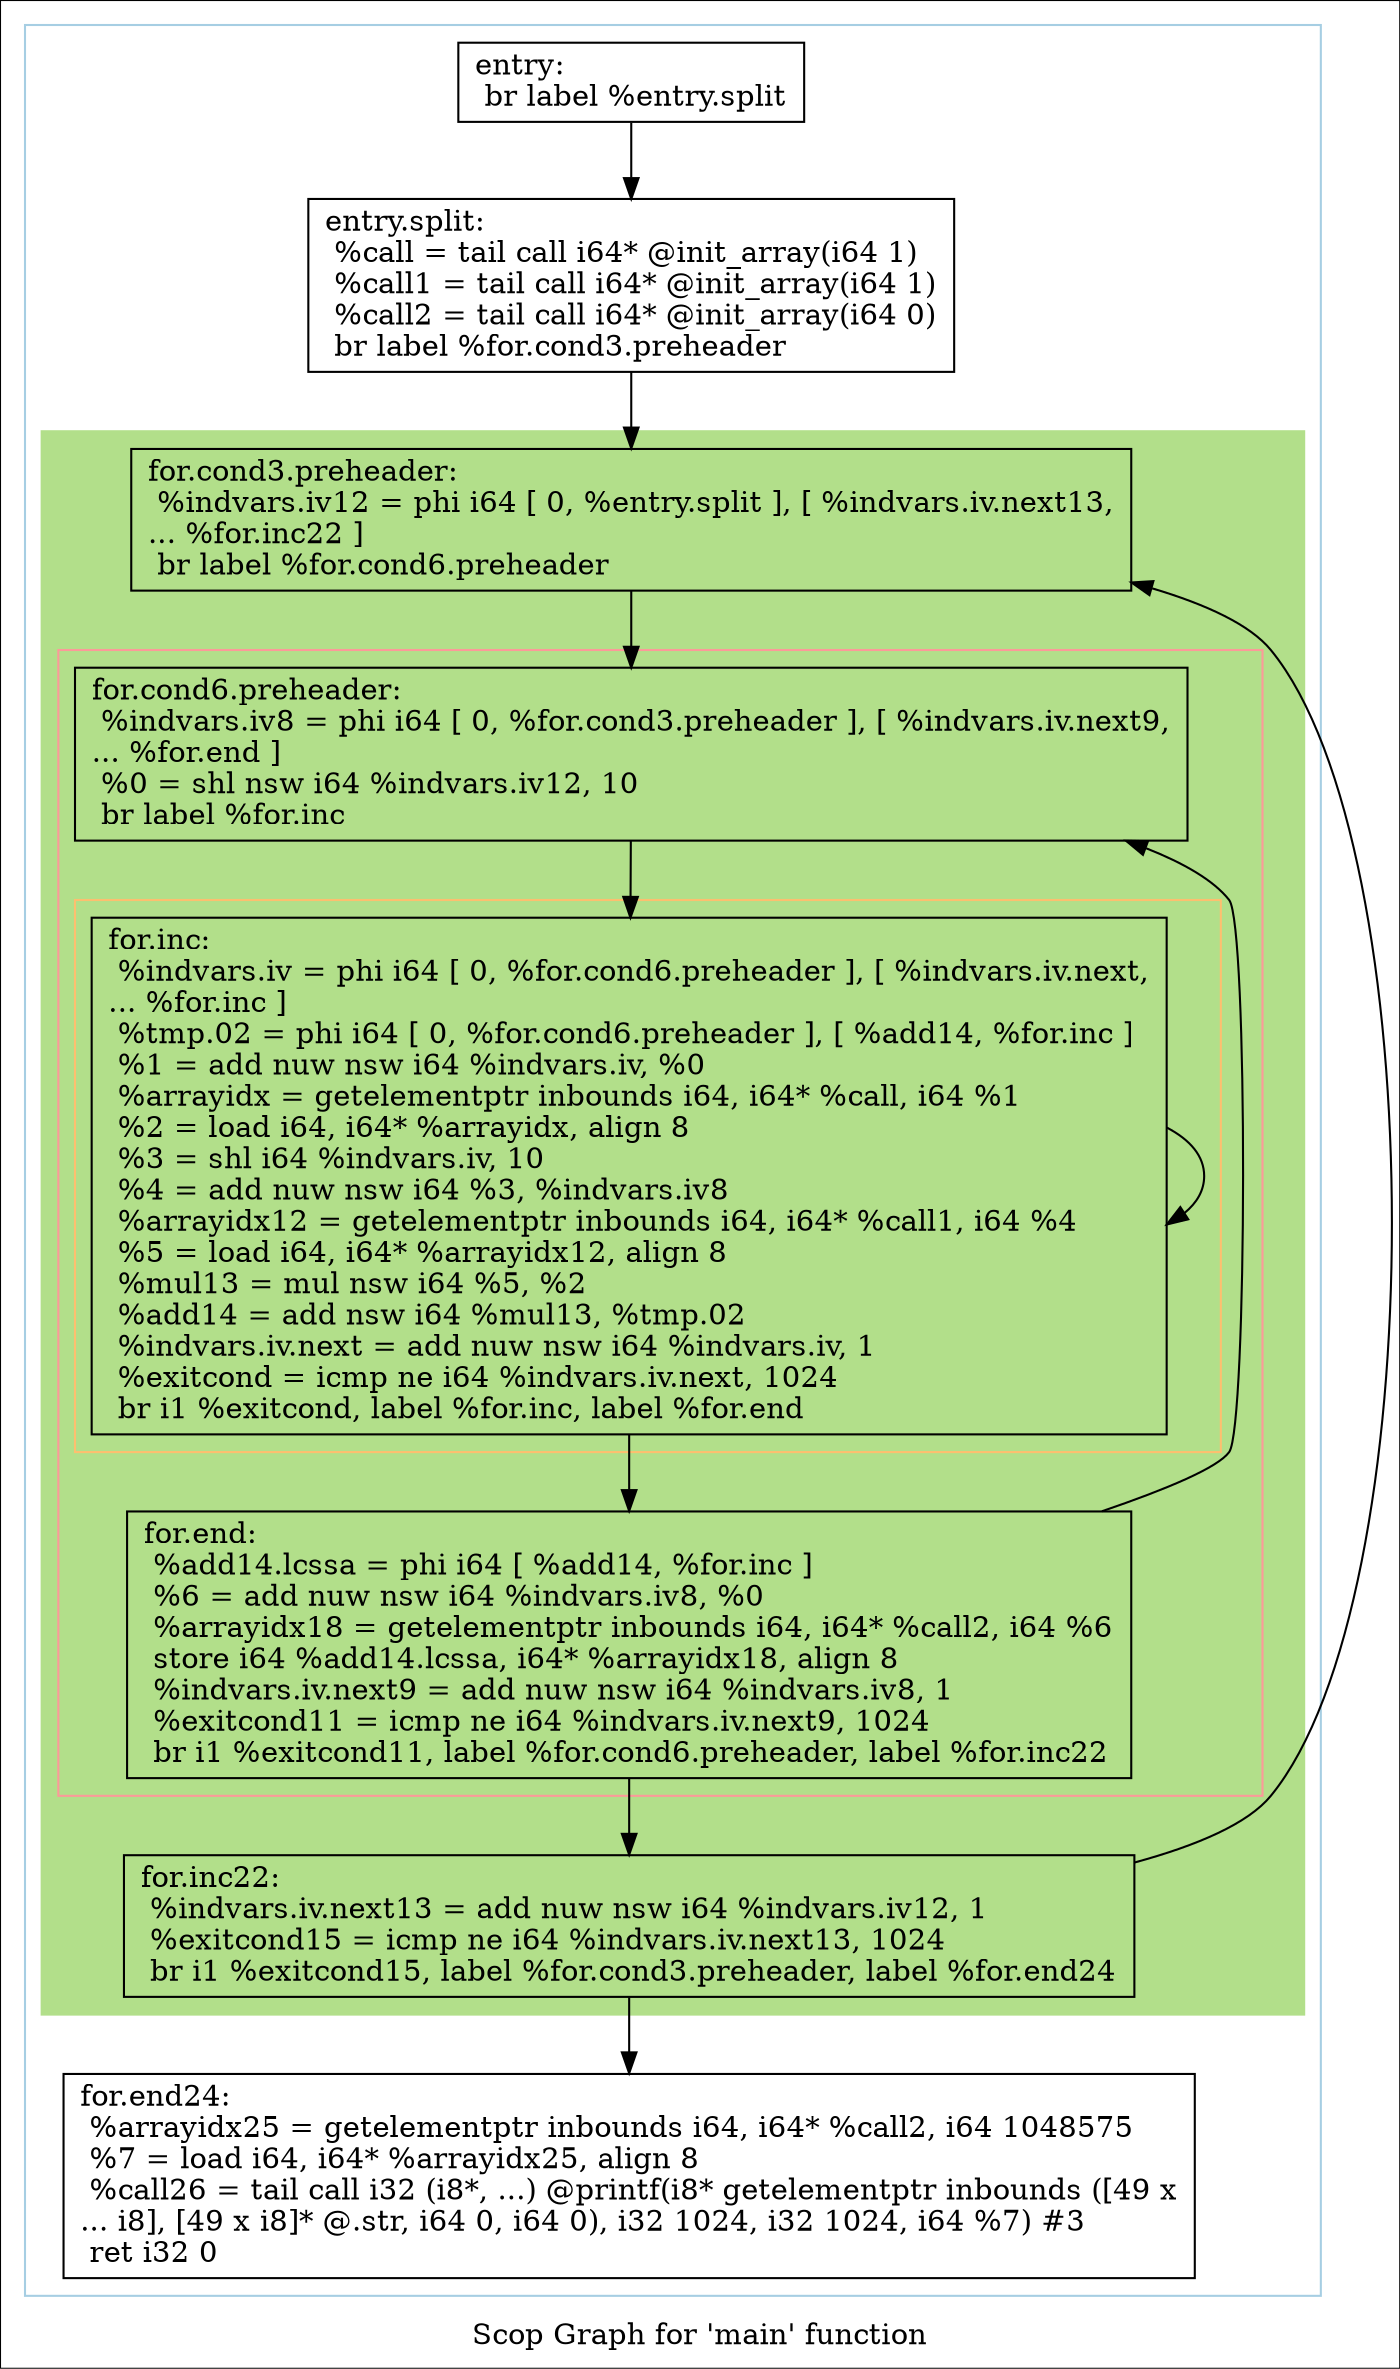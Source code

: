 digraph "Scop Graph for 'main' function" {
	label="Scop Graph for 'main' function";

	Node0x4d66820 [shape=record,label="{entry:\l  br label %entry.split\l}"];
	Node0x4d66820 -> Node0x4d64630;
	Node0x4d64630 [shape=record,label="{entry.split:                                      \l  %call = tail call i64* @init_array(i64 1)\l  %call1 = tail call i64* @init_array(i64 1)\l  %call2 = tail call i64* @init_array(i64 0)\l  br label %for.cond3.preheader\l}"];
	Node0x4d64630 -> Node0x4d6c900;
	Node0x4d6c900 [shape=record,label="{for.cond3.preheader:                              \l  %indvars.iv12 = phi i64 [ 0, %entry.split ], [ %indvars.iv.next13,\l... %for.inc22 ]\l  br label %for.cond6.preheader\l}"];
	Node0x4d6c900 -> Node0x4d6c930;
	Node0x4d6c930 [shape=record,label="{for.cond6.preheader:                              \l  %indvars.iv8 = phi i64 [ 0, %for.cond3.preheader ], [ %indvars.iv.next9,\l... %for.end ]\l  %0 = shl nsw i64 %indvars.iv12, 10\l  br label %for.inc\l}"];
	Node0x4d6c930 -> Node0x4d6c950;
	Node0x4d6c950 [shape=record,label="{for.inc:                                          \l  %indvars.iv = phi i64 [ 0, %for.cond6.preheader ], [ %indvars.iv.next,\l... %for.inc ]\l  %tmp.02 = phi i64 [ 0, %for.cond6.preheader ], [ %add14, %for.inc ]\l  %1 = add nuw nsw i64 %indvars.iv, %0\l  %arrayidx = getelementptr inbounds i64, i64* %call, i64 %1\l  %2 = load i64, i64* %arrayidx, align 8\l  %3 = shl i64 %indvars.iv, 10\l  %4 = add nuw nsw i64 %3, %indvars.iv8\l  %arrayidx12 = getelementptr inbounds i64, i64* %call1, i64 %4\l  %5 = load i64, i64* %arrayidx12, align 8\l  %mul13 = mul nsw i64 %5, %2\l  %add14 = add nsw i64 %mul13, %tmp.02\l  %indvars.iv.next = add nuw nsw i64 %indvars.iv, 1\l  %exitcond = icmp ne i64 %indvars.iv.next, 1024\l  br i1 %exitcond, label %for.inc, label %for.end\l}"];
	Node0x4d6c950 -> Node0x4d6c950[constraint=false];
	Node0x4d6c950 -> Node0x4d67b90;
	Node0x4d67b90 [shape=record,label="{for.end:                                          \l  %add14.lcssa = phi i64 [ %add14, %for.inc ]\l  %6 = add nuw nsw i64 %indvars.iv8, %0\l  %arrayidx18 = getelementptr inbounds i64, i64* %call2, i64 %6\l  store i64 %add14.lcssa, i64* %arrayidx18, align 8\l  %indvars.iv.next9 = add nuw nsw i64 %indvars.iv8, 1\l  %exitcond11 = icmp ne i64 %indvars.iv.next9, 1024\l  br i1 %exitcond11, label %for.cond6.preheader, label %for.inc22\l}"];
	Node0x4d67b90 -> Node0x4d6c930[constraint=false];
	Node0x4d67b90 -> Node0x4d6c180;
	Node0x4d6c180 [shape=record,label="{for.inc22:                                        \l  %indvars.iv.next13 = add nuw nsw i64 %indvars.iv12, 1\l  %exitcond15 = icmp ne i64 %indvars.iv.next13, 1024\l  br i1 %exitcond15, label %for.cond3.preheader, label %for.end24\l}"];
	Node0x4d6c180 -> Node0x4d6c900[constraint=false];
	Node0x4d6c180 -> Node0x4d64a30;
	Node0x4d64a30 [shape=record,label="{for.end24:                                        \l  %arrayidx25 = getelementptr inbounds i64, i64* %call2, i64 1048575\l  %7 = load i64, i64* %arrayidx25, align 8\l  %call26 = tail call i32 (i8*, ...) @printf(i8* getelementptr inbounds ([49 x\l... i8], [49 x i8]* @.str, i64 0, i64 0), i32 1024, i32 1024, i64 %7) #3\l  ret i32 0\l}"];
	colorscheme = "paired12"
        subgraph cluster_0x4d43820 {
          label = "";
          style = solid;
          color = 1
          subgraph cluster_0x4d67a20 {
            label = "";
            style = filled;
            color = 3            subgraph cluster_0x4d679a0 {
              label = "";
              style = solid;
              color = 5
              subgraph cluster_0x4d67920 {
                label = "";
                style = solid;
                color = 7
                Node0x4d6c950;
              }
              Node0x4d6c930;
              Node0x4d67b90;
            }
            Node0x4d6c900;
            Node0x4d6c180;
          }
          Node0x4d66820;
          Node0x4d64630;
          Node0x4d64a30;
        }
}
